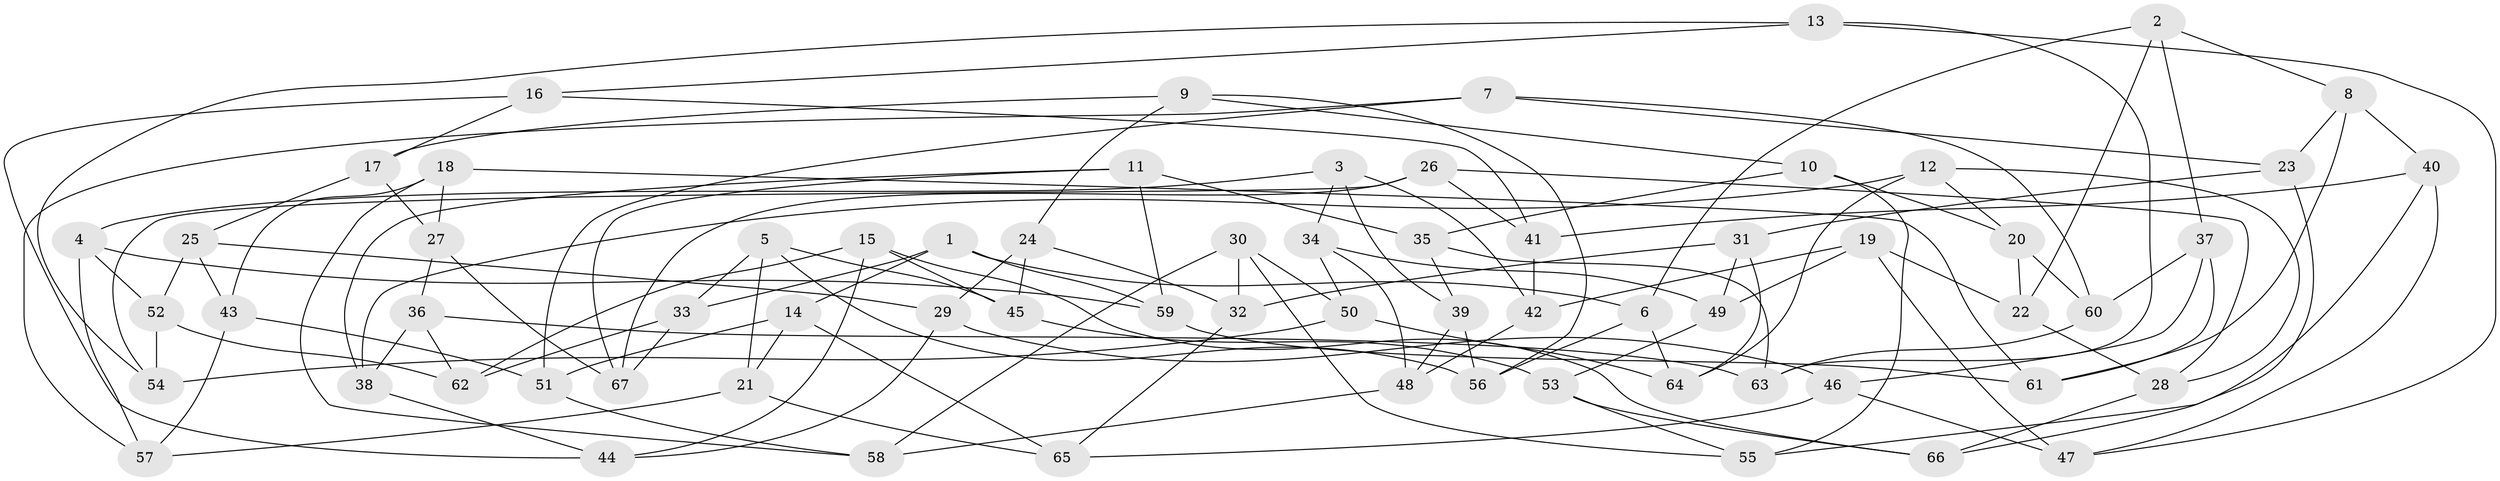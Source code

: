// Generated by graph-tools (version 1.1) at 2025/11/02/27/25 16:11:43]
// undirected, 67 vertices, 134 edges
graph export_dot {
graph [start="1"]
  node [color=gray90,style=filled];
  1;
  2;
  3;
  4;
  5;
  6;
  7;
  8;
  9;
  10;
  11;
  12;
  13;
  14;
  15;
  16;
  17;
  18;
  19;
  20;
  21;
  22;
  23;
  24;
  25;
  26;
  27;
  28;
  29;
  30;
  31;
  32;
  33;
  34;
  35;
  36;
  37;
  38;
  39;
  40;
  41;
  42;
  43;
  44;
  45;
  46;
  47;
  48;
  49;
  50;
  51;
  52;
  53;
  54;
  55;
  56;
  57;
  58;
  59;
  60;
  61;
  62;
  63;
  64;
  65;
  66;
  67;
  1 -- 59;
  1 -- 14;
  1 -- 6;
  1 -- 33;
  2 -- 6;
  2 -- 37;
  2 -- 22;
  2 -- 8;
  3 -- 42;
  3 -- 4;
  3 -- 34;
  3 -- 39;
  4 -- 52;
  4 -- 57;
  4 -- 59;
  5 -- 33;
  5 -- 45;
  5 -- 21;
  5 -- 56;
  6 -- 64;
  6 -- 56;
  7 -- 23;
  7 -- 51;
  7 -- 57;
  7 -- 60;
  8 -- 23;
  8 -- 40;
  8 -- 61;
  9 -- 56;
  9 -- 10;
  9 -- 17;
  9 -- 24;
  10 -- 20;
  10 -- 55;
  10 -- 35;
  11 -- 38;
  11 -- 59;
  11 -- 67;
  11 -- 35;
  12 -- 28;
  12 -- 38;
  12 -- 64;
  12 -- 20;
  13 -- 16;
  13 -- 63;
  13 -- 47;
  13 -- 54;
  14 -- 21;
  14 -- 65;
  14 -- 51;
  15 -- 44;
  15 -- 62;
  15 -- 45;
  15 -- 66;
  16 -- 17;
  16 -- 44;
  16 -- 41;
  17 -- 27;
  17 -- 25;
  18 -- 61;
  18 -- 27;
  18 -- 43;
  18 -- 58;
  19 -- 42;
  19 -- 47;
  19 -- 49;
  19 -- 22;
  20 -- 60;
  20 -- 22;
  21 -- 65;
  21 -- 57;
  22 -- 28;
  23 -- 66;
  23 -- 31;
  24 -- 29;
  24 -- 45;
  24 -- 32;
  25 -- 52;
  25 -- 29;
  25 -- 43;
  26 -- 54;
  26 -- 41;
  26 -- 67;
  26 -- 28;
  27 -- 36;
  27 -- 67;
  28 -- 66;
  29 -- 44;
  29 -- 46;
  30 -- 58;
  30 -- 50;
  30 -- 55;
  30 -- 32;
  31 -- 49;
  31 -- 32;
  31 -- 64;
  32 -- 65;
  33 -- 62;
  33 -- 67;
  34 -- 49;
  34 -- 50;
  34 -- 48;
  35 -- 63;
  35 -- 39;
  36 -- 38;
  36 -- 63;
  36 -- 62;
  37 -- 60;
  37 -- 46;
  37 -- 61;
  38 -- 44;
  39 -- 56;
  39 -- 48;
  40 -- 55;
  40 -- 41;
  40 -- 47;
  41 -- 42;
  42 -- 48;
  43 -- 51;
  43 -- 57;
  45 -- 53;
  46 -- 47;
  46 -- 65;
  48 -- 58;
  49 -- 53;
  50 -- 64;
  50 -- 54;
  51 -- 58;
  52 -- 62;
  52 -- 54;
  53 -- 66;
  53 -- 55;
  59 -- 61;
  60 -- 63;
}
